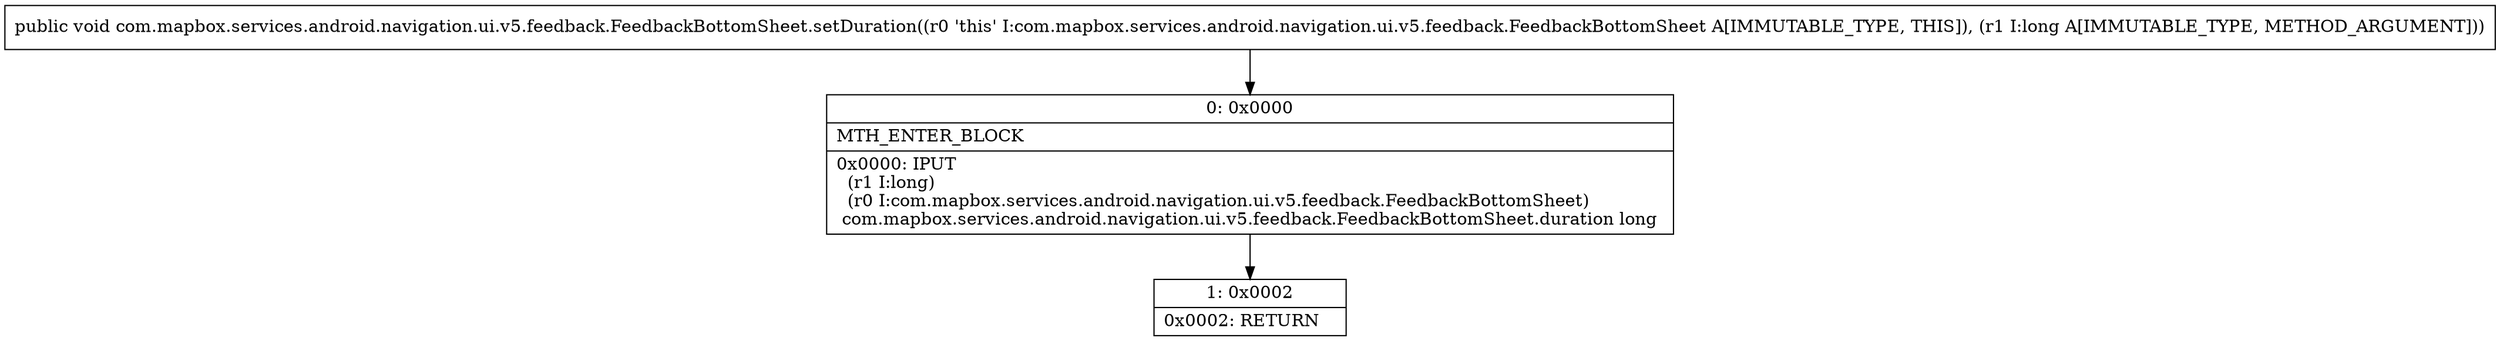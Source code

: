 digraph "CFG forcom.mapbox.services.android.navigation.ui.v5.feedback.FeedbackBottomSheet.setDuration(J)V" {
Node_0 [shape=record,label="{0\:\ 0x0000|MTH_ENTER_BLOCK\l|0x0000: IPUT  \l  (r1 I:long)\l  (r0 I:com.mapbox.services.android.navigation.ui.v5.feedback.FeedbackBottomSheet)\l com.mapbox.services.android.navigation.ui.v5.feedback.FeedbackBottomSheet.duration long \l}"];
Node_1 [shape=record,label="{1\:\ 0x0002|0x0002: RETURN   \l}"];
MethodNode[shape=record,label="{public void com.mapbox.services.android.navigation.ui.v5.feedback.FeedbackBottomSheet.setDuration((r0 'this' I:com.mapbox.services.android.navigation.ui.v5.feedback.FeedbackBottomSheet A[IMMUTABLE_TYPE, THIS]), (r1 I:long A[IMMUTABLE_TYPE, METHOD_ARGUMENT])) }"];
MethodNode -> Node_0;
Node_0 -> Node_1;
}

